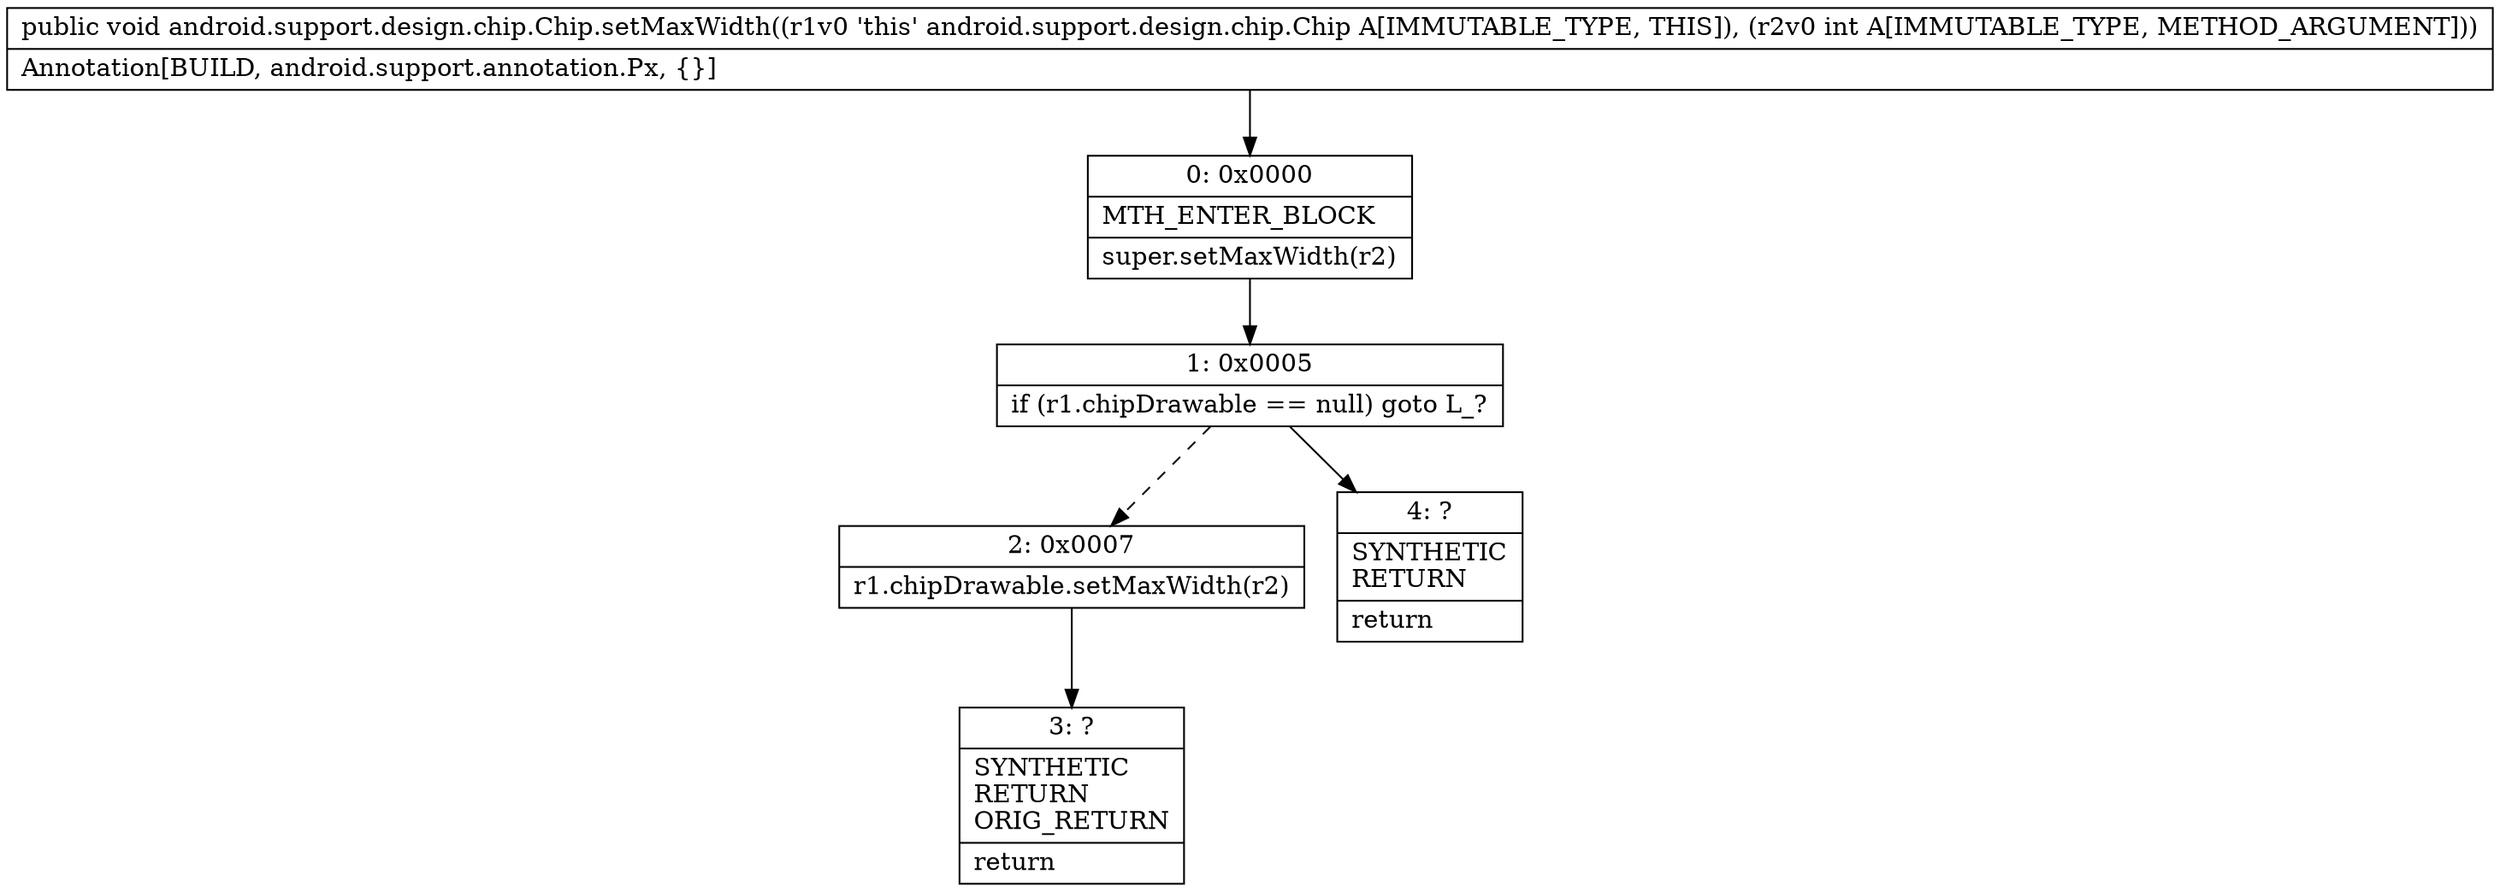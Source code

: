 digraph "CFG forandroid.support.design.chip.Chip.setMaxWidth(I)V" {
Node_0 [shape=record,label="{0\:\ 0x0000|MTH_ENTER_BLOCK\l|super.setMaxWidth(r2)\l}"];
Node_1 [shape=record,label="{1\:\ 0x0005|if (r1.chipDrawable == null) goto L_?\l}"];
Node_2 [shape=record,label="{2\:\ 0x0007|r1.chipDrawable.setMaxWidth(r2)\l}"];
Node_3 [shape=record,label="{3\:\ ?|SYNTHETIC\lRETURN\lORIG_RETURN\l|return\l}"];
Node_4 [shape=record,label="{4\:\ ?|SYNTHETIC\lRETURN\l|return\l}"];
MethodNode[shape=record,label="{public void android.support.design.chip.Chip.setMaxWidth((r1v0 'this' android.support.design.chip.Chip A[IMMUTABLE_TYPE, THIS]), (r2v0 int A[IMMUTABLE_TYPE, METHOD_ARGUMENT]))  | Annotation[BUILD, android.support.annotation.Px, \{\}]\l}"];
MethodNode -> Node_0;
Node_0 -> Node_1;
Node_1 -> Node_2[style=dashed];
Node_1 -> Node_4;
Node_2 -> Node_3;
}

